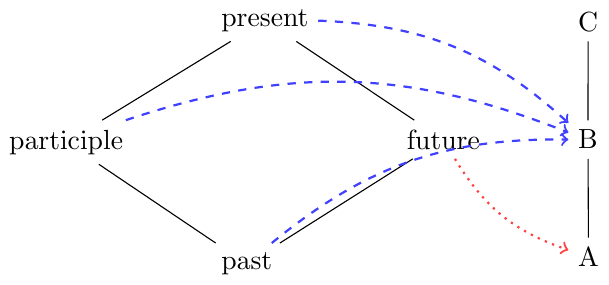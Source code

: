 \documentclass[tikz]{standalone}
\usepackage[linguistics]{forest}
\begin{document}
\usetikzlibrary{positioning}
\begin{tikzpicture}
    \node (pre) at (0,0) {present};
    \node (par) [below left=of pre] {participle} ;
    \node (fut) [below right=of pre] {future};
    \node (past) [below right =of par] {past};
    \node (c) [above right =of fut] {C};
    \node (b) [ right =of fut] {B};
    \node (a) [below right =of fut] {A};

    \foreach \Source/\Target in {%
        pre/par,
        par/past,
        pre/fut,
        a/b,
        b/c,
        past/fut%
        }
        \draw (\Source) to (\Target);
        
     \foreach \Source/\Target in {%
      past/b,
        par/b,
        pre/b%
        }
        \draw[->,blue!75,dashed,thick,bend left=20] (\Source) to (\Target);
    
     \foreach \Source/\Target in {%
     fut/a%
        }
        \draw[->,red!75,dotted,thick,bend right=20] (\Source) to (\Target);
\end{tikzpicture}
\end{document}
